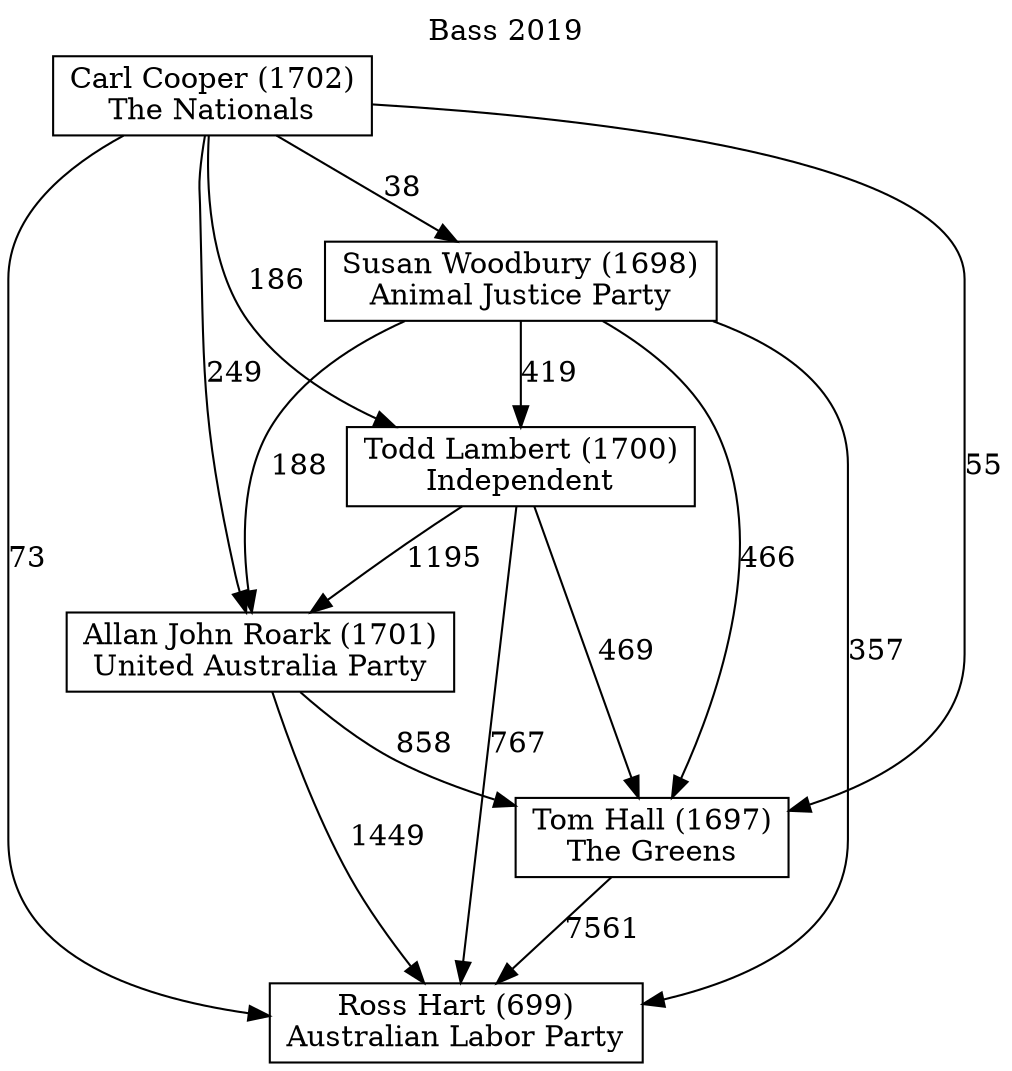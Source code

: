 // House preference flow
digraph "Ross Hart (699)_Bass_2019" {
	graph [label="Bass 2019" labelloc=t mclimit=10]
	node [shape=box]
	"Ross Hart (699)" [label="Ross Hart (699)
Australian Labor Party"]
	"Tom Hall (1697)" [label="Tom Hall (1697)
The Greens"]
	"Allan John Roark (1701)" [label="Allan John Roark (1701)
United Australia Party"]
	"Todd Lambert (1700)" [label="Todd Lambert (1700)
Independent"]
	"Susan Woodbury (1698)" [label="Susan Woodbury (1698)
Animal Justice Party"]
	"Carl Cooper (1702)" [label="Carl Cooper (1702)
The Nationals"]
	"Tom Hall (1697)" -> "Ross Hart (699)" [label=7561]
	"Allan John Roark (1701)" -> "Tom Hall (1697)" [label=858]
	"Todd Lambert (1700)" -> "Allan John Roark (1701)" [label=1195]
	"Susan Woodbury (1698)" -> "Todd Lambert (1700)" [label=419]
	"Carl Cooper (1702)" -> "Susan Woodbury (1698)" [label=38]
	"Allan John Roark (1701)" -> "Ross Hart (699)" [label=1449]
	"Todd Lambert (1700)" -> "Ross Hart (699)" [label=767]
	"Susan Woodbury (1698)" -> "Ross Hart (699)" [label=357]
	"Carl Cooper (1702)" -> "Ross Hart (699)" [label=73]
	"Carl Cooper (1702)" -> "Todd Lambert (1700)" [label=186]
	"Susan Woodbury (1698)" -> "Allan John Roark (1701)" [label=188]
	"Carl Cooper (1702)" -> "Allan John Roark (1701)" [label=249]
	"Todd Lambert (1700)" -> "Tom Hall (1697)" [label=469]
	"Susan Woodbury (1698)" -> "Tom Hall (1697)" [label=466]
	"Carl Cooper (1702)" -> "Tom Hall (1697)" [label=55]
}
